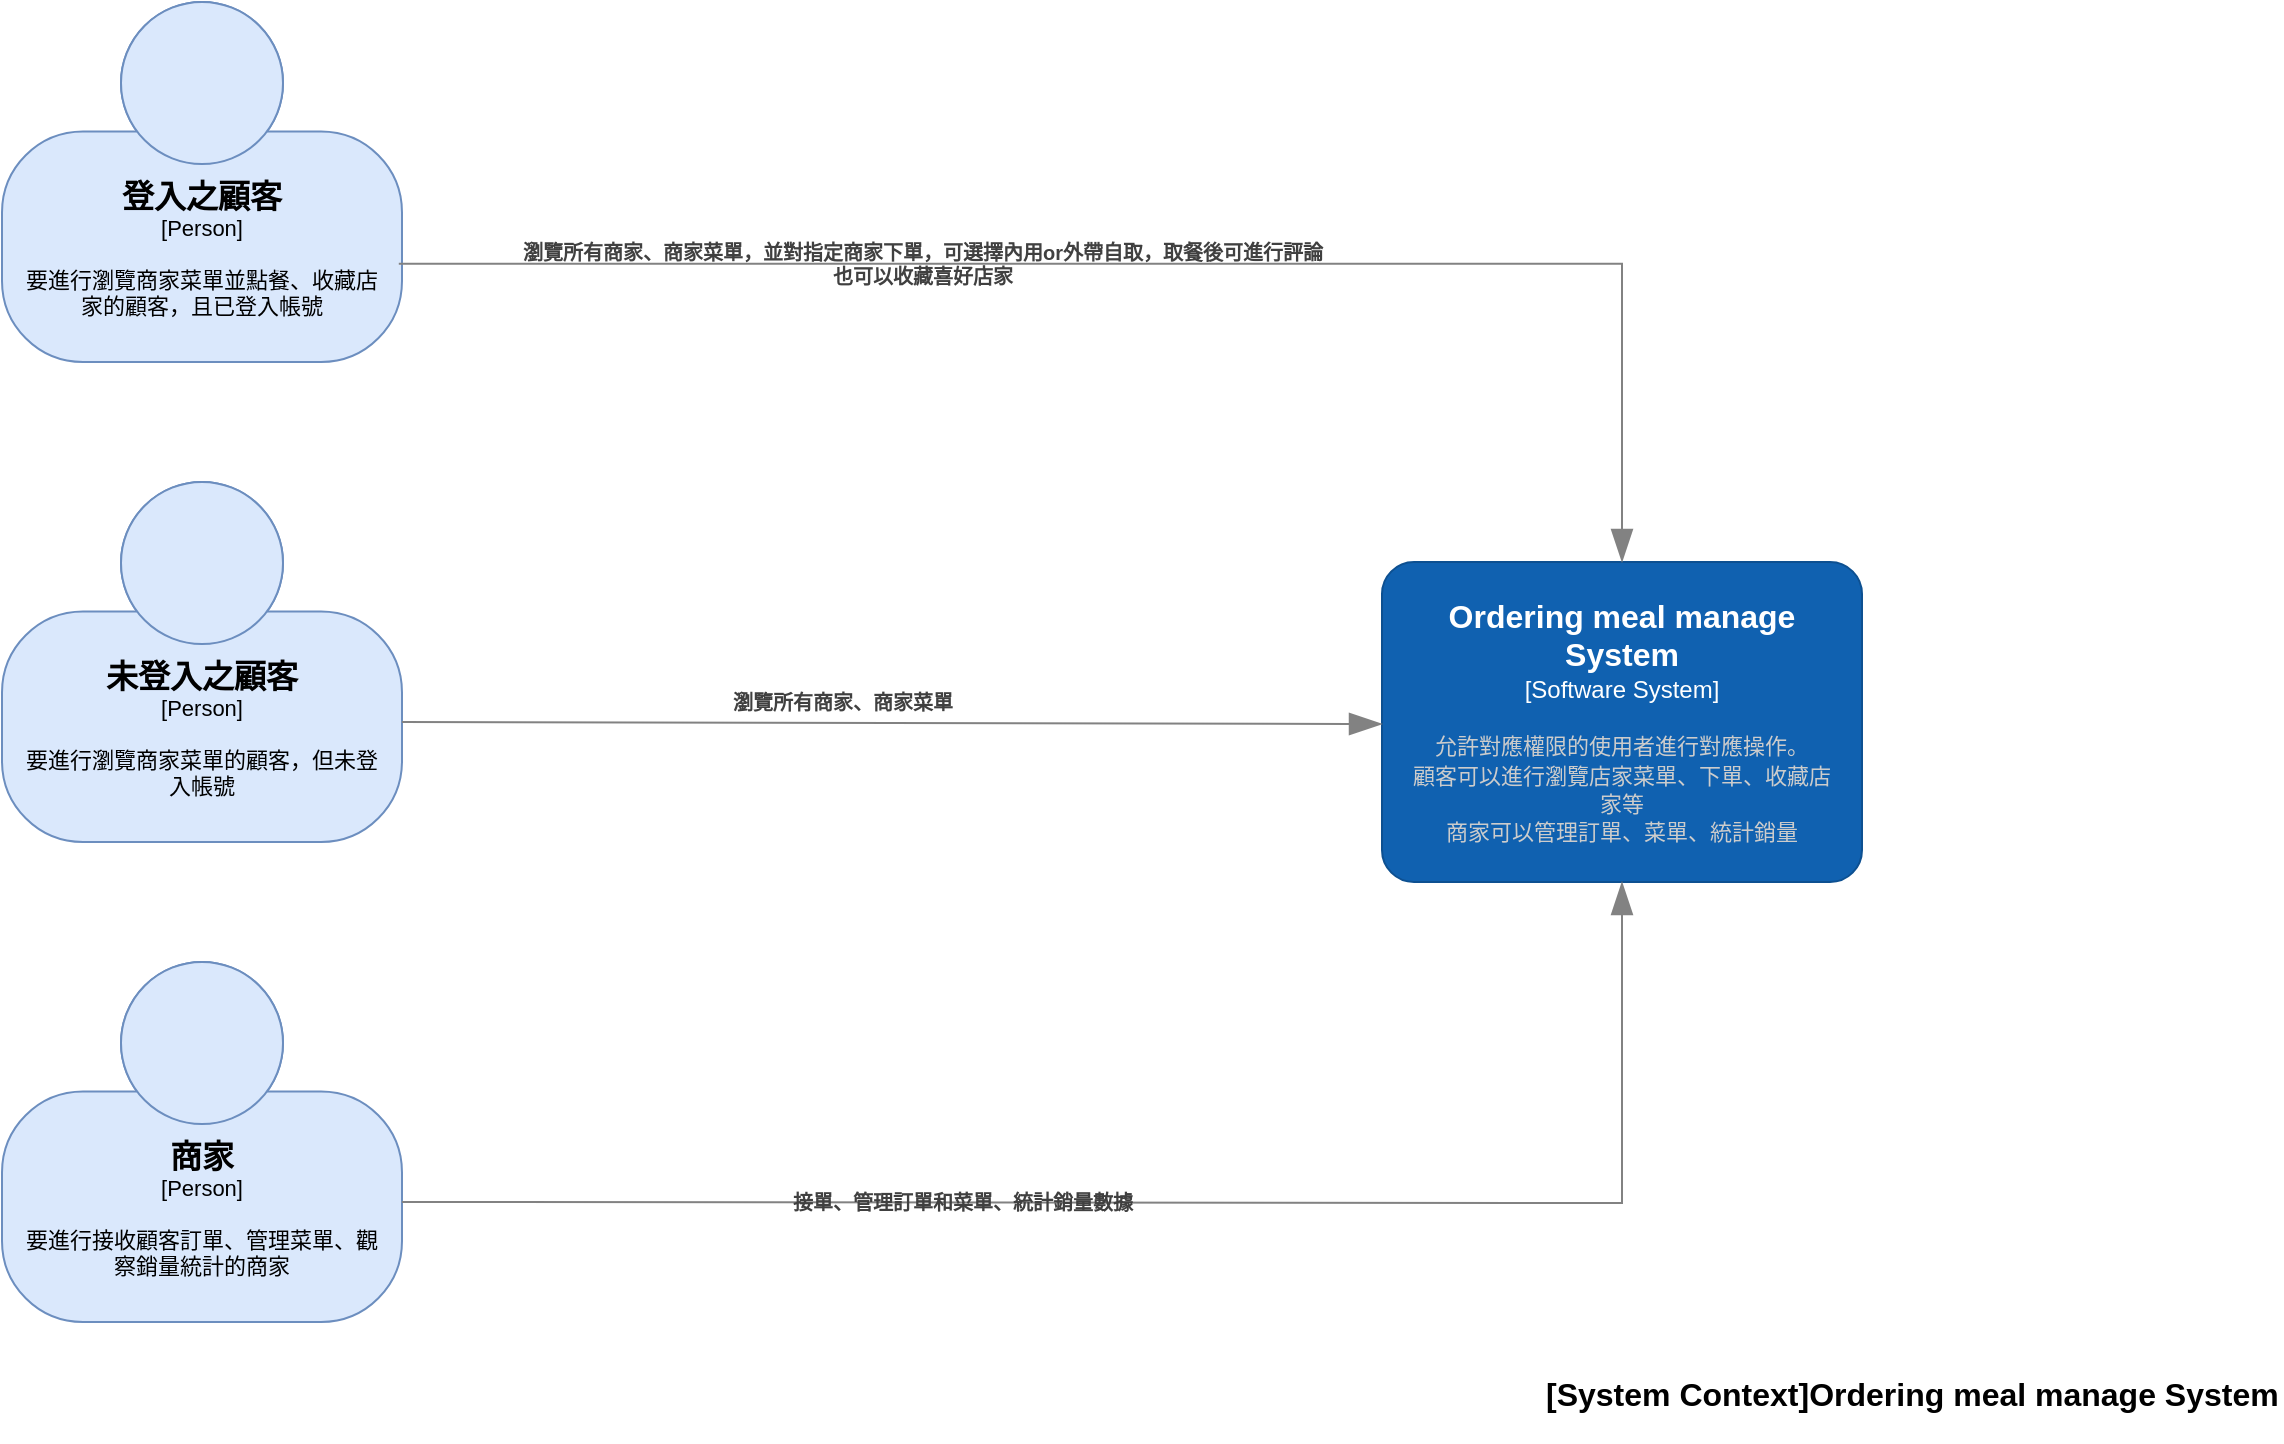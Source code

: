 <mxfile pages="2">
    <diagram name="System Context" id="mHdkZJybbQzPILDTiTkM">
        <mxGraphModel dx="799" dy="469" grid="1" gridSize="10" guides="1" tooltips="1" connect="1" arrows="1" fold="1" page="1" pageScale="1" pageWidth="1169" pageHeight="827" background="none" math="0" shadow="0">
            <root>
                <mxCell id="0"/>
                <mxCell id="1" parent="0"/>
                <object placeholders="1" c4Name="商家" c4Type="Person" c4Description="要進行接收顧客訂單、管理菜單、觀察銷量統計的商家" label="&lt;font style=&quot;font-size: 16px&quot;&gt;&lt;b&gt;%c4Name%&lt;/b&gt;&lt;/font&gt;&lt;div&gt;[%c4Type%]&lt;/div&gt;&lt;br&gt;&lt;div&gt;&lt;font style=&quot;font-size: 11px&quot;&gt;&lt;font&gt;%c4Description%&lt;/font&gt;&lt;/font&gt;&lt;/div&gt;" id="XkpBFV3A0vxWJv0DyFfN-1">
                    <mxCell style="html=1;fontSize=11;dashed=0;whiteSpace=wrap;fillColor=#dae8fc;strokeColor=#6c8ebf;shape=mxgraph.c4.person2;align=center;metaEdit=1;points=[[0.5,0,0],[1,0.5,0],[1,0.75,0],[0.75,1,0],[0.5,1,0],[0.25,1,0],[0,0.75,0],[0,0.5,0]];resizable=0;spacingRight=10;spacingLeft=10;fontColor=#000000;" parent="1" vertex="1">
                        <mxGeometry x="20" y="560" width="200" height="180" as="geometry"/>
                    </mxCell>
                </object>
                <object placeholders="1" c4Name="未登入之顧客" c4Type="Person" c4Description="要進行瀏覽商家菜單的顧客，但未登入帳號" label="&lt;font style=&quot;font-size: 16px&quot;&gt;&lt;b&gt;%c4Name%&lt;/b&gt;&lt;/font&gt;&lt;div&gt;[%c4Type%]&lt;/div&gt;&lt;br&gt;&lt;div&gt;&lt;font style=&quot;font-size: 11px&quot;&gt;&lt;font&gt;%c4Description%&lt;/font&gt;&lt;/font&gt;&lt;/div&gt;" id="Z4MVmF5mq-L1q2AWIOvR-1">
                    <mxCell style="html=1;fontSize=11;dashed=0;whiteSpace=wrap;fillColor=#dae8fc;strokeColor=#6c8ebf;shape=mxgraph.c4.person2;align=center;metaEdit=1;points=[[0.5,0,0],[1,0.5,0],[1,0.75,0],[0.75,1,0],[0.5,1,0],[0.25,1,0],[0,0.75,0],[0,0.5,0]];resizable=0;spacingRight=10;spacingLeft=10;fontColor=#000000;" parent="1" vertex="1">
                        <mxGeometry x="20" y="320" width="200" height="180" as="geometry"/>
                    </mxCell>
                </object>
                <object placeholders="1" c4Name="登入之顧客" c4Type="Person" c4Description="要進行瀏覽商家菜單並點餐、收藏店家的顧客，且已登入帳號" label="&lt;font style=&quot;font-size: 16px&quot;&gt;&lt;b&gt;%c4Name%&lt;/b&gt;&lt;/font&gt;&lt;div&gt;[%c4Type%]&lt;/div&gt;&lt;br&gt;&lt;div&gt;&lt;font style=&quot;font-size: 11px&quot;&gt;&lt;font&gt;%c4Description%&lt;/font&gt;&lt;/font&gt;&lt;/div&gt;" id="Z4MVmF5mq-L1q2AWIOvR-2">
                    <mxCell style="html=1;fontSize=11;dashed=0;whiteSpace=wrap;fillColor=#dae8fc;strokeColor=#6c8ebf;shape=mxgraph.c4.person2;align=center;metaEdit=1;points=[[0.5,0,0],[1,0.5,0],[1,0.75,0],[0.75,1,0],[0.5,1,0],[0.25,1,0],[0,0.75,0],[0,0.5,0]];resizable=0;spacingRight=10;spacingLeft=10;fontColor=#000000;" parent="1" vertex="1">
                        <mxGeometry x="20" y="80" width="200" height="180" as="geometry"/>
                    </mxCell>
                </object>
                <object placeholders="1" c4Name="Ordering meal manage System" c4Type="Software System" c4Description="允許對應權限的使用者進行對應操作。&#10;顧客可以進行瀏覽店家菜單、下單、收藏店家等&#10;商家可以管理訂單、菜單、統計銷量" label="&lt;font style=&quot;font-size: 16px&quot;&gt;&lt;b&gt;%c4Name%&lt;/b&gt;&lt;/font&gt;&lt;div&gt;[%c4Type%]&lt;/div&gt;&lt;br&gt;&lt;div&gt;&lt;font style=&quot;font-size: 11px&quot;&gt;&lt;font color=&quot;#cccccc&quot;&gt;%c4Description%&lt;/font&gt;&lt;/div&gt;" id="Z4MVmF5mq-L1q2AWIOvR-3">
                    <mxCell style="rounded=1;whiteSpace=wrap;html=1;labelBackgroundColor=none;fillColor=#1061B0;fontColor=#ffffff;align=center;arcSize=10;strokeColor=#0D5091;metaEdit=1;resizable=1;points=[[0.25,0,0],[0.5,0,0],[0.75,0,0],[1,0.25,0],[1,0.5,0],[1,0.75,0],[0.75,1,0],[0.5,1,0],[0.25,1,0],[0,0.75,0],[0,0.5,0],[0,0.25,0]];spacingRight=10;spacingLeft=10;imageHeight=34;spacingTop=10;spacingBottom=10;" parent="1" vertex="1">
                        <mxGeometry x="710" y="360" width="240" height="160" as="geometry"/>
                    </mxCell>
                </object>
                <object placeholders="1" c4Name="[System Context]Ordering meal manage System" c4Type="ContainerScopeBoundary" c4Description="" label="&lt;font style=&quot;font-size: 16px&quot;&gt;&lt;b&gt;&lt;div style=&quot;text-align: left&quot;&gt;%c4Name%&lt;/div&gt;&lt;/b&gt;&lt;/font&gt;&lt;div style=&quot;text-align: left&quot;&gt;%c4Description%&lt;/div&gt;" id="Z4MVmF5mq-L1q2AWIOvR-5">
                    <mxCell style="text;html=1;strokeColor=none;fillColor=none;align=left;verticalAlign=top;whiteSpace=wrap;rounded=0;metaEdit=1;allowArrows=0;resizable=1;rotatable=0;connectable=0;recursiveResize=0;expand=0;pointerEvents=0;points=[[0.25,0,0],[0.5,0,0],[0.75,0,0],[1,0.25,0],[1,0.5,0],[1,0.75,0],[0.75,1,0],[0.5,1,0],[0.25,1,0],[0,0.75,0],[0,0.5,0],[0,0.25,0]];" parent="1" vertex="1">
                        <mxGeometry x="790" y="760" width="370" height="40" as="geometry"/>
                    </mxCell>
                </object>
                <object placeholders="1" c4Type="Relationship" c4Description="瀏覽所有商家、商家菜單" label="&lt;div style=&quot;text-align: left&quot;&gt;&lt;div style=&quot;text-align: center&quot;&gt;&lt;b&gt;%c4Description%&lt;/b&gt;&lt;/div&gt;&lt;/div&gt;" id="Z4MVmF5mq-L1q2AWIOvR-6">
                    <mxCell style="endArrow=blockThin;html=1;fontSize=10;fontColor=#404040;strokeWidth=1;endFill=1;strokeColor=#828282;elbow=vertical;metaEdit=1;endSize=14;startSize=14;jumpStyle=arc;jumpSize=16;rounded=0;edgeStyle=orthogonalEdgeStyle;exitX=0.992;exitY=0.727;exitDx=0;exitDy=0;exitPerimeter=0;labelBackgroundColor=none;" parent="1" source="Z4MVmF5mq-L1q2AWIOvR-2" target="Z4MVmF5mq-L1q2AWIOvR-3" edge="1">
                        <mxGeometry x="-0.417" y="-219" width="240" relative="1" as="geometry">
                            <mxPoint x="370" y="420" as="sourcePoint"/>
                            <mxPoint x="610" y="420" as="targetPoint"/>
                            <mxPoint as="offset"/>
                        </mxGeometry>
                    </mxCell>
                </object>
                <object placeholders="1" c4Type="Relationship" c4Description="瀏覽所有商家、商家菜單，並對指定商家下單，可選擇內用or外帶自取，取餐後可進行評論&#10;也可以收藏喜好店家" label="&lt;div style=&quot;text-align: left&quot;&gt;&lt;div style=&quot;text-align: center&quot;&gt;&lt;b&gt;%c4Description%&lt;/b&gt;&lt;/div&gt;&lt;/div&gt;" id="Z4MVmF5mq-L1q2AWIOvR-7">
                    <mxCell style="endArrow=blockThin;html=1;fontSize=10;fontColor=#404040;strokeWidth=1;endFill=1;strokeColor=#828282;elbow=vertical;metaEdit=1;endSize=14;startSize=14;jumpStyle=arc;jumpSize=16;rounded=0;edgeStyle=orthogonalEdgeStyle;labelBackgroundColor=none;" parent="1" target="Z4MVmF5mq-L1q2AWIOvR-3" edge="1">
                        <mxGeometry x="0.062" y="230" width="240" relative="1" as="geometry">
                            <mxPoint x="220" y="440" as="sourcePoint"/>
                            <mxPoint x="460" y="440" as="targetPoint"/>
                            <mxPoint as="offset"/>
                            <Array as="points">
                                <mxPoint x="220" y="441"/>
                            </Array>
                        </mxGeometry>
                    </mxCell>
                </object>
                <object placeholders="1" c4Type="Relationship" c4Description="接單、管理訂單和菜單、統計銷量數據" label="&lt;div style=&quot;text-align: left&quot;&gt;&lt;div style=&quot;text-align: center&quot;&gt;&lt;b&gt;%c4Description%&lt;/b&gt;&lt;/div&gt;&lt;/div&gt;" id="Z4MVmF5mq-L1q2AWIOvR-8">
                    <mxCell style="endArrow=blockThin;html=1;fontSize=10;fontColor=#404040;strokeWidth=1;endFill=1;strokeColor=#828282;elbow=vertical;metaEdit=1;endSize=14;startSize=14;jumpStyle=arc;jumpSize=16;rounded=0;edgeStyle=orthogonalEdgeStyle;entryX=0.5;entryY=1;entryDx=0;entryDy=0;entryPerimeter=0;labelBackgroundColor=none;" parent="1" target="Z4MVmF5mq-L1q2AWIOvR-3" edge="1">
                        <mxGeometry x="-0.273" width="240" relative="1" as="geometry">
                            <mxPoint x="220" y="680" as="sourcePoint"/>
                            <mxPoint x="460" y="680" as="targetPoint"/>
                            <mxPoint as="offset"/>
                        </mxGeometry>
                    </mxCell>
                </object>
            </root>
        </mxGraphModel>
    </diagram>
    <diagram id="qL6jYBbu3xqj_awiuDuB" name="Container">
        <mxGraphModel dx="799" dy="469" grid="1" gridSize="10" guides="1" tooltips="1" connect="1" arrows="1" fold="1" page="1" pageScale="1" pageWidth="1169" pageHeight="827" background="none" math="0" shadow="0">
            <root>
                <mxCell id="0"/>
                <mxCell id="1" parent="0"/>
                <object placeholders="1" c4Name="[Containers]Ording meal manage System containers" c4Type="ContainerDiagramTitle" c4Description="" label="&lt;font style=&quot;font-size: 16px&quot;&gt;&lt;b&gt;&lt;div style=&quot;text-align: left&quot;&gt;%c4Name%&lt;/div&gt;&lt;/b&gt;&lt;/font&gt;&lt;div style=&quot;text-align: left&quot;&gt;%c4Description%&lt;/div&gt;" id="UeXyP2XIpOr0HdGOnYyV-1">
                    <mxCell style="text;html=1;strokeColor=none;fillColor=none;align=left;verticalAlign=top;whiteSpace=wrap;rounded=0;metaEdit=1;allowArrows=0;resizable=1;rotatable=0;connectable=0;recursiveResize=0;expand=0;pointerEvents=0;points=[[0.25,0,0],[0.5,0,0],[0.75,0,0],[1,0.25,0],[1,0.5,0],[1,0.75,0],[0.75,1,0],[0.5,1,0],[0.25,1,0],[0,0.75,0],[0,0.5,0],[0,0.25,0]];" parent="1" vertex="1">
                        <mxGeometry x="30" y="780" width="410" height="40" as="geometry"/>
                    </mxCell>
                </object>
                <object placeholders="1" c4Name="商家" c4Type="Person" c4Description="要進行接收顧客訂單、管理菜單、觀察銷量統計的商家使" label="&lt;font style=&quot;font-size: 16px&quot;&gt;&lt;b&gt;%c4Name%&lt;/b&gt;&lt;/font&gt;&lt;div&gt;[%c4Type%]&lt;/div&gt;&lt;br&gt;&lt;div&gt;&lt;font style=&quot;font-size: 11px&quot;&gt;&lt;font&gt;%c4Description%&lt;/font&gt;&lt;/font&gt;&lt;/div&gt;" id="ZdudkTb_qfdChiK0eXym-1">
                    <mxCell style="html=1;fontSize=11;dashed=0;whiteSpace=wrap;fillColor=#dae8fc;strokeColor=#6c8ebf;shape=mxgraph.c4.person2;align=center;metaEdit=1;points=[[0.5,0,0],[1,0.5,0],[1,0.75,0],[0.75,1,0],[0.5,1,0],[0.25,1,0],[0,0.75,0],[0,0.5,0]];resizable=0;spacingRight=10;spacingLeft=10;fontColor=#000000;" parent="1" vertex="1">
                        <mxGeometry x="20" y="560" width="200" height="180" as="geometry"/>
                    </mxCell>
                </object>
                <object placeholders="1" c4Name="未登入之顧客" c4Type="Person" c4Description="要進行瀏覽商家菜單的顧客，但未登入帳號" label="&lt;font style=&quot;font-size: 16px&quot;&gt;&lt;b&gt;%c4Name%&lt;/b&gt;&lt;/font&gt;&lt;div&gt;[%c4Type%]&lt;/div&gt;&lt;br&gt;&lt;div&gt;&lt;font style=&quot;font-size: 11px&quot;&gt;&lt;font&gt;%c4Description%&lt;/font&gt;&lt;/font&gt;&lt;/div&gt;" id="ZdudkTb_qfdChiK0eXym-2">
                    <mxCell style="html=1;fontSize=11;dashed=0;whiteSpace=wrap;fillColor=#dae8fc;strokeColor=#6c8ebf;shape=mxgraph.c4.person2;align=center;metaEdit=1;points=[[0.5,0,0],[1,0.5,0],[1,0.75,0],[0.75,1,0],[0.5,1,0],[0.25,1,0],[0,0.75,0],[0,0.5,0]];resizable=0;spacingRight=10;spacingLeft=10;fontColor=#000000;" parent="1" vertex="1">
                        <mxGeometry x="20" y="320" width="200" height="180" as="geometry"/>
                    </mxCell>
                </object>
                <object placeholders="1" c4Name="登入之顧客" c4Type="Person" c4Description="要進行瀏覽商家菜單並點餐、收藏店家的顧客，且已登入帳號" label="&lt;font style=&quot;font-size: 16px&quot;&gt;&lt;b&gt;%c4Name%&lt;/b&gt;&lt;/font&gt;&lt;div&gt;[%c4Type%]&lt;/div&gt;&lt;br&gt;&lt;div&gt;&lt;font style=&quot;font-size: 11px&quot;&gt;&lt;font&gt;%c4Description%&lt;/font&gt;&lt;/font&gt;&lt;/div&gt;" id="ZdudkTb_qfdChiK0eXym-3">
                    <mxCell style="html=1;fontSize=11;dashed=0;whiteSpace=wrap;fillColor=#dae8fc;strokeColor=#6c8ebf;shape=mxgraph.c4.person2;align=center;metaEdit=1;points=[[0.5,0,0],[1,0.5,0],[1,0.75,0],[0.75,1,0],[0.5,1,0],[0.25,1,0],[0,0.75,0],[0,0.5,0]];resizable=0;spacingRight=10;spacingLeft=10;fontColor=#000000;" parent="1" vertex="1">
                        <mxGeometry x="20" y="80" width="200" height="180" as="geometry"/>
                    </mxCell>
                </object>
                <object placeholders="1" c4Type="Relationship" c4Description="接單、管理訂單和菜單、統計銷量數據" label="&lt;div style=&quot;text-align: left&quot;&gt;&lt;div style=&quot;text-align: center&quot;&gt;&lt;b&gt;%c4Description%&lt;/b&gt;&lt;/div&gt;" id="ZdudkTb_qfdChiK0eXym-7">
                    <mxCell style="endArrow=blockThin;html=1;fontSize=10;fontColor=#404040;strokeWidth=1;endFill=1;strokeColor=#828282;elbow=vertical;metaEdit=1;endSize=14;startSize=14;jumpStyle=arc;jumpSize=16;rounded=0;edgeStyle=orthogonalEdgeStyle;entryX=0.5;entryY=1;entryDx=0;entryDy=0;entryPerimeter=0;" parent="1" edge="1">
                        <mxGeometry x="-0.334" width="240" relative="1" as="geometry">
                            <mxPoint x="220" y="680" as="sourcePoint"/>
                            <mxPoint x="870" y="520" as="targetPoint"/>
                            <mxPoint as="offset"/>
                        </mxGeometry>
                    </mxCell>
                </object>
                <object placeholders="1" c4Type="Relationship" c4Description="瀏覽所有商家、商家菜單" label="&lt;div style=&quot;text-align: left&quot;&gt;&lt;div style=&quot;text-align: center&quot;&gt;&lt;b&gt;%c4Description%&lt;/b&gt;&lt;/div&gt;" id="ZdudkTb_qfdChiK0eXym-5">
                    <mxCell style="endArrow=blockThin;html=1;fontSize=10;fontColor=#404040;strokeWidth=1;endFill=1;strokeColor=#828282;elbow=vertical;metaEdit=1;endSize=14;startSize=14;jumpStyle=arc;jumpSize=16;rounded=0;edgeStyle=orthogonalEdgeStyle;exitX=0.992;exitY=0.727;exitDx=0;exitDy=0;exitPerimeter=0;" parent="1" source="ZdudkTb_qfdChiK0eXym-3" edge="1">
                        <mxGeometry x="-0.47" y="-219" width="240" relative="1" as="geometry">
                            <mxPoint x="370" y="420" as="sourcePoint"/>
                            <mxPoint x="870" y="360" as="targetPoint"/>
                            <mxPoint as="offset"/>
                        </mxGeometry>
                    </mxCell>
                </object>
                <object placeholders="1" c4Type="Relationship" c4Description="瀏覽所有商家、商家菜單，並對指定商家下單，可選擇內用or外帶自取，取餐後可進行評論&#10;也可以收藏喜好店家" label="&lt;div style=&quot;text-align: left&quot;&gt;&lt;div style=&quot;text-align: center&quot;&gt;&lt;b&gt;%c4Description%&lt;/b&gt;&lt;/div&gt;" id="ZdudkTb_qfdChiK0eXym-6">
                    <mxCell style="endArrow=blockThin;html=1;fontSize=10;fontColor=#404040;strokeWidth=1;endFill=1;strokeColor=#828282;elbow=vertical;metaEdit=1;endSize=14;startSize=14;jumpStyle=arc;jumpSize=16;rounded=0;edgeStyle=orthogonalEdgeStyle;" parent="1" edge="1">
                        <mxGeometry x="0.062" y="230" width="240" relative="1" as="geometry">
                            <mxPoint x="220" y="440" as="sourcePoint"/>
                            <mxPoint x="750" y="440" as="targetPoint"/>
                            <mxPoint as="offset"/>
                        </mxGeometry>
                    </mxCell>
                </object>
                <object placeholders="1" c4Name="Ording meal manage System" c4Type="SystemScopeBoundary" c4Application="Software System" label="&lt;font style=&quot;font-size: 16px&quot;&gt;&lt;b&gt;&lt;div style=&quot;text-align: left&quot;&gt;%c4Name%&lt;/div&gt;&lt;/b&gt;&lt;/font&gt;&lt;div style=&quot;text-align: left&quot;&gt;[%c4Application%]&lt;/div&gt;" id="IAxIO_JImraM6Ai42m6P-1">
                    <mxCell style="rounded=1;fontSize=11;whiteSpace=wrap;html=1;dashed=1;arcSize=20;fillColor=none;strokeColor=#666666;fontColor=#333333;labelBackgroundColor=none;align=left;verticalAlign=bottom;labelBorderColor=none;spacingTop=0;spacing=10;dashPattern=8 4;metaEdit=1;rotatable=0;perimeter=rectanglePerimeter;noLabel=0;labelPadding=0;allowArrows=0;connectable=0;expand=0;recursiveResize=0;editable=1;pointerEvents=0;absoluteArcSize=1;points=[[0.25,0,0],[0.5,0,0],[0.75,0,0],[1,0.25,0],[1,0.5,0],[1,0.75,0],[0.75,1,0],[0.5,1,0],[0.25,1,0],[0,0.75,0],[0,0.5,0],[0,0.25,0]];" parent="1" vertex="1">
                        <mxGeometry x="720" y="50" width="1150" height="710" as="geometry"/>
                    </mxCell>
                </object>
                <object placeholders="1" c4Name="API Application" c4Type="Container" c4Technology="Spring MVC and Java" c4Description="提供所有Web Application所需要的api controller 和 service" label="&lt;font style=&quot;font-size: 16px&quot;&gt;&lt;b&gt;%c4Name%&lt;/b&gt;&lt;/font&gt;&lt;div&gt;[%c4Type%: %c4Technology%]&lt;/div&gt;&lt;br&gt;&lt;div&gt;&lt;font style=&quot;font-size: 11px&quot;&gt;&lt;font color=&quot;#E6E6E6&quot;&gt;%c4Description%&lt;/font&gt;&lt;/div&gt;" id="IAxIO_JImraM6Ai42m6P-2">
                    <mxCell style="rounded=1;whiteSpace=wrap;html=1;fontSize=11;labelBackgroundColor=none;fillColor=#23A2D9;fontColor=#ffffff;align=center;arcSize=10;strokeColor=#0E7DAD;metaEdit=1;resizable=0;points=[[0.25,0,0],[0.5,0,0],[0.75,0,0],[1,0.25,0],[1,0.5,0],[1,0.75,0],[0.75,1,0],[0.5,1,0],[0.25,1,0],[0,0.75,0],[0,0.5,0],[0,0.25,0]];spacingLeft=10;spacingRight=10;" parent="1" vertex="1">
                        <mxGeometry x="1160" y="380" width="240" height="120" as="geometry"/>
                    </mxCell>
                </object>
                <object placeholders="1" c4Name="Web Application" c4Type="Container" c4Technology="React, Vite, TailwindCSS, TanStack Query, Zustand" c4Description="Description of container role/responsibility." label="&lt;font style=&quot;font-size: 16px&quot;&gt;&lt;b&gt;%c4Name%&lt;/b&gt;&lt;/font&gt;&lt;div&gt;[%c4Type%: %c4Technology%]&lt;/div&gt;&lt;br&gt;&lt;div&gt;&lt;font style=&quot;font-size: 11px&quot;&gt;&lt;font color=&quot;#E6E6E6&quot;&gt;%c4Description%&lt;/font&gt;&lt;/div&gt;" id="IAxIO_JImraM6Ai42m6P-3">
                    <mxCell style="rounded=1;whiteSpace=wrap;html=1;fontSize=11;labelBackgroundColor=none;fillColor=#23A2D9;fontColor=#ffffff;align=center;arcSize=10;strokeColor=#0E7DAD;metaEdit=1;resizable=1;points=[[0.25,0,0],[0.5,0,0],[0.75,0,0],[1,0.25,0],[1,0.5,0],[1,0.75,0],[0.75,1,0],[0.5,1,0],[0.25,1,0],[0,0.75,0],[0,0.5,0],[0,0.25,0]];spacingLeft=10;spacingRight=10;" parent="1" vertex="1">
                        <mxGeometry x="750" y="360" width="240" height="160" as="geometry"/>
                    </mxCell>
                </object>
                <object placeholders="1" c4Name="Fake data loader" c4Type="Container" c4Technology="Python, Playwright" c4Description="爬取uber eats 商家資料作為fake data以便展示用" label="&lt;font style=&quot;font-size: 16px&quot;&gt;&lt;b&gt;%c4Name%&lt;/b&gt;&lt;/font&gt;&lt;div&gt;[%c4Type%: %c4Technology%]&lt;/div&gt;&lt;br&gt;&lt;div&gt;&lt;font style=&quot;font-size: 11px&quot;&gt;&lt;font color=&quot;#E6E6E6&quot;&gt;%c4Description%&lt;/font&gt;&lt;/div&gt;" id="IAxIO_JImraM6Ai42m6P-4">
                    <mxCell style="rounded=1;whiteSpace=wrap;html=1;fontSize=11;labelBackgroundColor=none;fillColor=#23A2D9;fontColor=#ffffff;align=center;arcSize=10;strokeColor=#0E7DAD;metaEdit=1;resizable=0;points=[[0.25,0,0],[0.5,0,0],[0.75,0,0],[1,0.25,0],[1,0.5,0],[1,0.75,0],[0.75,1,0],[0.5,1,0],[0.25,1,0],[0,0.75,0],[0,0.5,0],[0,0.25,0]];spacingLeft=10;spacingRight=10;" parent="1" vertex="1">
                        <mxGeometry x="1160" y="560" width="240" height="120" as="geometry"/>
                    </mxCell>
                </object>
                <object placeholders="1" c4Name="Email validation sender" c4Type="Container" c4Technology="Java" c4Description="對於使用者註冊帳號時發送email驗證的service" label="&lt;font style=&quot;font-size: 16px&quot;&gt;&lt;b&gt;%c4Name%&lt;/b&gt;&lt;/font&gt;&lt;div&gt;[%c4Type%: %c4Technology%]&lt;/div&gt;&lt;br&gt;&lt;div&gt;&lt;font style=&quot;font-size: 11px&quot;&gt;&lt;font color=&quot;#E6E6E6&quot;&gt;%c4Description%&lt;/font&gt;&lt;/div&gt;" id="IAxIO_JImraM6Ai42m6P-5">
                    <mxCell style="rounded=1;whiteSpace=wrap;html=1;fontSize=11;labelBackgroundColor=none;fillColor=#23A2D9;fontColor=#ffffff;align=center;arcSize=10;strokeColor=#0E7DAD;metaEdit=1;resizable=0;points=[[0.25,0,0],[0.5,0,0],[0.75,0,0],[1,0.25,0],[1,0.5,0],[1,0.75,0],[0.75,1,0],[0.5,1,0],[0.25,1,0],[0,0.75,0],[0,0.5,0],[0,0.25,0]];spacingLeft=10;spacingRight=10;" parent="1" vertex="1">
                        <mxGeometry x="1160" y="180" width="240" height="120" as="geometry"/>
                    </mxCell>
                </object>
                <object placeholders="1" c4Name="Container name" c4Type="Container" c4Technology="MongoDB" c4Description="Description of storage type container role/responsibility." label="&lt;font style=&quot;font-size: 16px&quot;&gt;&lt;b&gt;%c4Name%&lt;/b&gt;&lt;/font&gt;&lt;div&gt;[%c4Type%:&amp;nbsp;%c4Technology%]&lt;/div&gt;&lt;br&gt;&lt;div&gt;&lt;font style=&quot;font-size: 11px&quot;&gt;&lt;font color=&quot;#E6E6E6&quot;&gt;%c4Description%&lt;/font&gt;&lt;/div&gt;" id="IAxIO_JImraM6Ai42m6P-6">
                    <mxCell style="shape=cylinder3;size=15;whiteSpace=wrap;html=1;boundedLbl=1;rounded=0;labelBackgroundColor=none;fillColor=#23A2D9;fontSize=12;fontColor=#ffffff;align=center;strokeColor=#0E7DAD;metaEdit=1;points=[[0.5,0,0],[1,0.25,0],[1,0.5,0],[1,0.75,0],[0.5,1,0],[0,0.75,0],[0,0.5,0],[0,0.25,0]];resizable=0;" parent="1" vertex="1">
                        <mxGeometry x="1620" y="380" width="240" height="120" as="geometry"/>
                    </mxCell>
                </object>
                <object placeholders="1" c4Type="Relationship" c4Technology="HTTPS" c4Description="Makes API calls to" label="&lt;div style=&quot;text-align: left&quot;&gt;&lt;div style=&quot;text-align: center&quot;&gt;&lt;b&gt;%c4Description%&lt;/b&gt;&lt;/div&gt;&lt;div style=&quot;text-align: center&quot;&gt;[%c4Technology%]&lt;/div&gt;&lt;/div&gt;" id="IAxIO_JImraM6Ai42m6P-7">
                    <mxCell style="endArrow=blockThin;html=1;fontSize=10;fontColor=#404040;strokeWidth=1;endFill=1;strokeColor=#828282;elbow=vertical;metaEdit=1;endSize=14;startSize=14;jumpStyle=arc;jumpSize=16;rounded=0;edgeStyle=orthogonalEdgeStyle;" parent="1" target="IAxIO_JImraM6Ai42m6P-2" edge="1">
                        <mxGeometry width="240" relative="1" as="geometry">
                            <mxPoint x="990" y="439.66" as="sourcePoint"/>
                            <mxPoint x="1230" y="439.66" as="targetPoint"/>
                        </mxGeometry>
                    </mxCell>
                </object>
                <object placeholders="1" c4Type="Relationship" c4Description="傳送驗證碼到user" label="&lt;div style=&quot;text-align: left&quot;&gt;&lt;div style=&quot;text-align: center&quot;&gt;&lt;b&gt;%c4Description%&lt;/b&gt;&lt;/div&gt;" id="IAxIO_JImraM6Ai42m6P-9">
                    <mxCell style="endArrow=blockThin;html=1;fontSize=10;fontColor=#404040;strokeWidth=1;endFill=1;strokeColor=#828282;elbow=vertical;metaEdit=1;endSize=14;startSize=14;jumpStyle=arc;jumpSize=16;rounded=0;edgeStyle=orthogonalEdgeStyle;entryX=1;entryY=0.6;entryDx=0;entryDy=0;entryPerimeter=0;exitX=0;exitY=0.5;exitDx=0;exitDy=0;exitPerimeter=0;" parent="1" source="IAxIO_JImraM6Ai42m6P-5" target="ZdudkTb_qfdChiK0eXym-2" edge="1">
                        <mxGeometry x="0.273" y="-7" width="240" relative="1" as="geometry">
                            <mxPoint x="1110" y="110" as="sourcePoint"/>
                            <mxPoint x="1350" y="110" as="targetPoint"/>
                            <Array as="points">
                                <mxPoint x="1020" y="240"/>
                                <mxPoint x="1020" y="280"/>
                                <mxPoint x="340" y="280"/>
                                <mxPoint x="340" y="428"/>
                            </Array>
                            <mxPoint as="offset"/>
                        </mxGeometry>
                    </mxCell>
                </object>
                <object placeholders="1" c4Type="Relationship" c4Technology="HTTPS" c4Description="Makes API calls to" label="&lt;div style=&quot;text-align: left&quot;&gt;&lt;div style=&quot;text-align: center&quot;&gt;&lt;b&gt;%c4Description%&lt;/b&gt;&lt;/div&gt;&lt;div style=&quot;text-align: center&quot;&gt;[%c4Technology%]&lt;/div&gt;&lt;/div&gt;" id="IAxIO_JImraM6Ai42m6P-10">
                    <mxCell style="endArrow=blockThin;html=1;fontSize=10;fontColor=#404040;strokeWidth=1;endFill=1;strokeColor=#828282;elbow=vertical;metaEdit=1;endSize=14;startSize=14;jumpStyle=arc;jumpSize=16;rounded=0;edgeStyle=orthogonalEdgeStyle;exitX=0.5;exitY=0;exitDx=0;exitDy=0;exitPerimeter=0;entryX=0.5;entryY=1;entryDx=0;entryDy=0;entryPerimeter=0;" parent="1" source="IAxIO_JImraM6Ai42m6P-2" target="IAxIO_JImraM6Ai42m6P-5" edge="1">
                        <mxGeometry width="240" relative="1" as="geometry">
                            <mxPoint x="1000" y="449.66" as="sourcePoint"/>
                            <mxPoint x="1210" y="450" as="targetPoint"/>
                        </mxGeometry>
                    </mxCell>
                </object>
                <object placeholders="1" c4Type="Relationship" c4Technology="HTTPS" c4Description="Write and Reads data by API call" label="&lt;div style=&quot;text-align: left&quot;&gt;&lt;div style=&quot;text-align: center&quot;&gt;&lt;b&gt;%c4Description%&lt;/b&gt;&lt;/div&gt;&lt;div style=&quot;text-align: center&quot;&gt;[%c4Technology%]&lt;/div&gt;&lt;/div&gt;" id="IAxIO_JImraM6Ai42m6P-11">
                    <mxCell style="endArrow=blockThin;html=1;fontSize=10;fontColor=#404040;strokeWidth=1;endFill=1;strokeColor=#828282;elbow=vertical;metaEdit=1;endSize=14;startSize=14;jumpStyle=arc;jumpSize=16;rounded=0;edgeStyle=orthogonalEdgeStyle;entryX=0.013;entryY=0.425;entryDx=0;entryDy=0;entryPerimeter=0;exitX=1;exitY=0.5;exitDx=0;exitDy=0;exitPerimeter=0;" parent="1" source="IAxIO_JImraM6Ai42m6P-2" target="IAxIO_JImraM6Ai42m6P-6" edge="1">
                        <mxGeometry x="0.034" width="240" relative="1" as="geometry">
                            <mxPoint x="1300" y="430" as="sourcePoint"/>
                            <mxPoint x="1540" y="430" as="targetPoint"/>
                            <Array as="points">
                                <mxPoint x="1400" y="430"/>
                                <mxPoint x="1510" y="430"/>
                                <mxPoint x="1510" y="431"/>
                            </Array>
                            <mxPoint as="offset"/>
                        </mxGeometry>
                    </mxCell>
                </object>
                <object placeholders="1" c4Type="Relationship" c4Technology="HTTPS" c4Description="Write Fake data" label="&lt;div style=&quot;text-align: left&quot;&gt;&lt;div style=&quot;text-align: center&quot;&gt;&lt;b&gt;%c4Description%&lt;/b&gt;&lt;/div&gt;&lt;div style=&quot;text-align: center&quot;&gt;[%c4Technology%]&lt;/div&gt;&lt;/div&gt;" id="IAxIO_JImraM6Ai42m6P-13">
                    <mxCell style="endArrow=blockThin;html=1;fontSize=10;fontColor=#404040;strokeWidth=1;endFill=1;strokeColor=#828282;elbow=vertical;metaEdit=1;endSize=14;startSize=14;jumpStyle=arc;jumpSize=16;rounded=0;edgeStyle=orthogonalEdgeStyle;entryX=0.55;entryY=0.967;entryDx=0;entryDy=0;entryPerimeter=0;" parent="1" target="IAxIO_JImraM6Ai42m6P-6" edge="1">
                        <mxGeometry x="-0.383" width="240" relative="1" as="geometry">
                            <mxPoint x="1400" y="630" as="sourcePoint"/>
                            <mxPoint x="1670" y="620" as="targetPoint"/>
                            <mxPoint as="offset"/>
                        </mxGeometry>
                    </mxCell>
                </object>
            </root>
        </mxGraphModel>
    </diagram>
</mxfile>